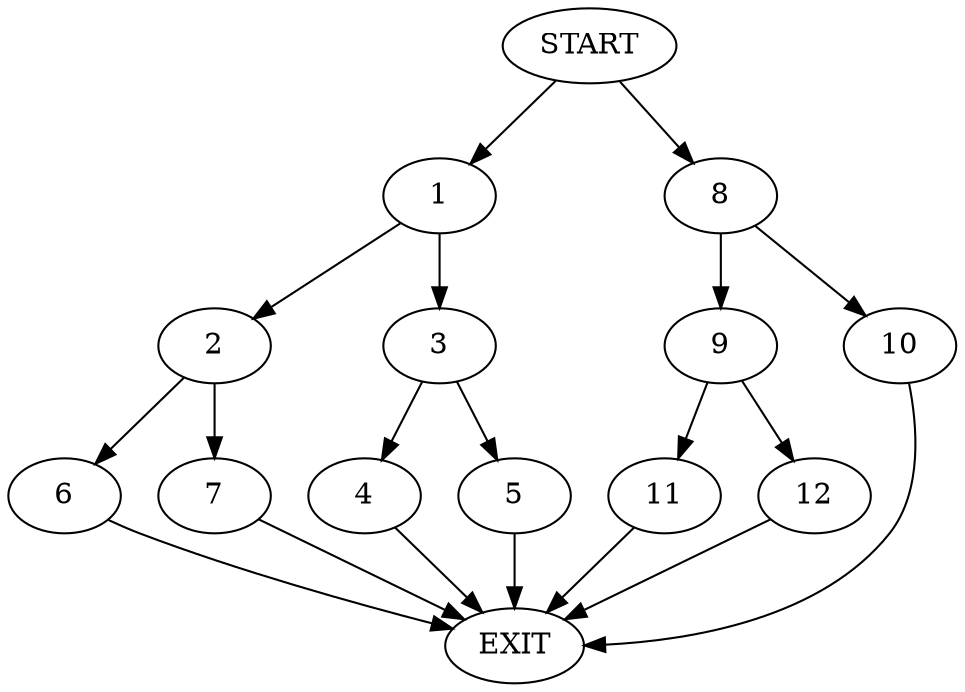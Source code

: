 digraph {
0 [label="START"]
13 [label="EXIT"]
0 -> 1
1 -> 2
1 -> 3
3 -> 4
3 -> 5
2 -> 6
2 -> 7
6 -> 13
7 -> 13
4 -> 13
5 -> 13
0 -> 8
8 -> 9
8 -> 10
9 -> 11
9 -> 12
10 -> 13
12 -> 13
11 -> 13
}
